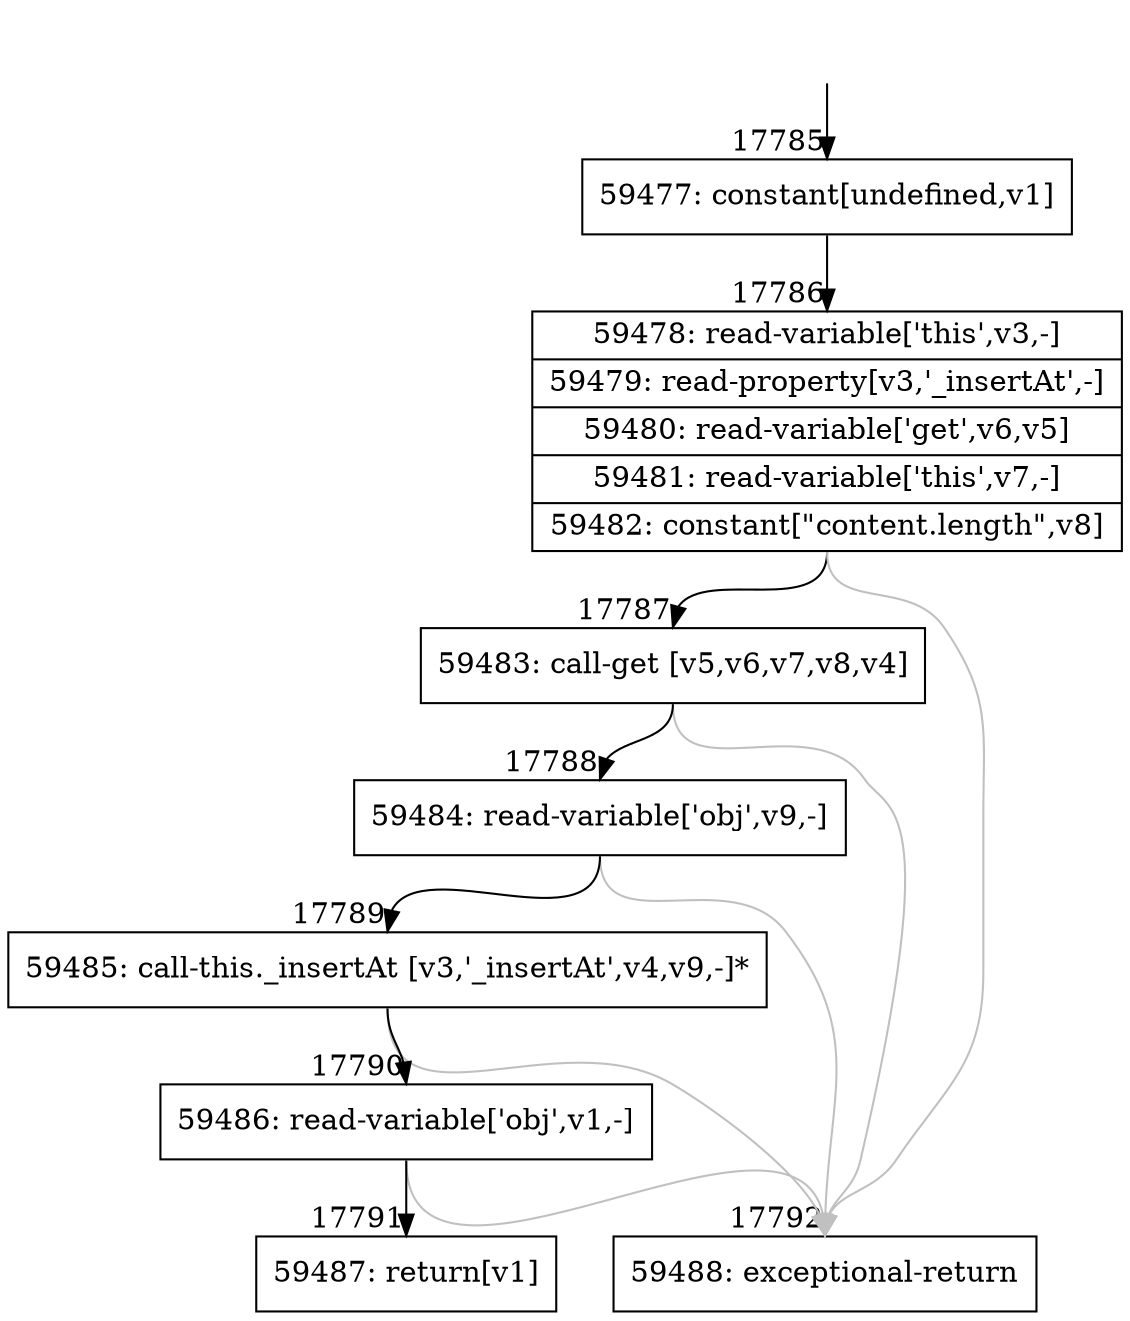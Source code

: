 digraph {
rankdir="TD"
BB_entry1532[shape=none,label=""];
BB_entry1532 -> BB17785 [tailport=s, headport=n, headlabel="    17785"]
BB17785 [shape=record label="{59477: constant[undefined,v1]}" ] 
BB17785 -> BB17786 [tailport=s, headport=n, headlabel="      17786"]
BB17786 [shape=record label="{59478: read-variable['this',v3,-]|59479: read-property[v3,'_insertAt',-]|59480: read-variable['get',v6,v5]|59481: read-variable['this',v7,-]|59482: constant[\"content.length\",v8]}" ] 
BB17786 -> BB17787 [tailport=s, headport=n, headlabel="      17787"]
BB17786 -> BB17792 [tailport=s, headport=n, color=gray, headlabel="      17792"]
BB17787 [shape=record label="{59483: call-get [v5,v6,v7,v8,v4]}" ] 
BB17787 -> BB17788 [tailport=s, headport=n, headlabel="      17788"]
BB17787 -> BB17792 [tailport=s, headport=n, color=gray]
BB17788 [shape=record label="{59484: read-variable['obj',v9,-]}" ] 
BB17788 -> BB17789 [tailport=s, headport=n, headlabel="      17789"]
BB17788 -> BB17792 [tailport=s, headport=n, color=gray]
BB17789 [shape=record label="{59485: call-this._insertAt [v3,'_insertAt',v4,v9,-]*}" ] 
BB17789 -> BB17790 [tailport=s, headport=n, headlabel="      17790"]
BB17789 -> BB17792 [tailport=s, headport=n, color=gray]
BB17790 [shape=record label="{59486: read-variable['obj',v1,-]}" ] 
BB17790 -> BB17791 [tailport=s, headport=n, headlabel="      17791"]
BB17790 -> BB17792 [tailport=s, headport=n, color=gray]
BB17791 [shape=record label="{59487: return[v1]}" ] 
BB17792 [shape=record label="{59488: exceptional-return}" ] 
//#$~ 33470
}
